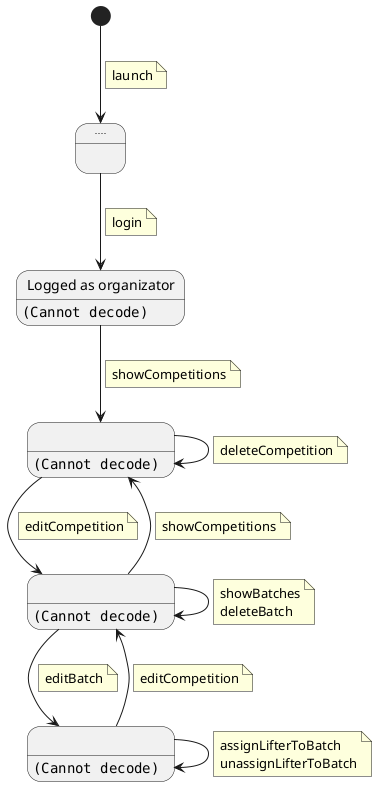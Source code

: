 @startuml

state "...." as launch
state "Logged as organizator" as login
login: <img:./images/4_organizerMain.png>

[*] --> launch
note on link
  launch
end note

launch --> login
note on link
  login
end note

state " " as showCompetitions
showCompetitions: <img:./images/4_1_showCompetitions.png>

state " " as editCompetition
editCompetition: <img:./images/4_1_1_editCompetition.png>


login --> showCompetitions
note on link
  showCompetitions
end note

showCompetitions --> showCompetitions
note on link
  deleteCompetition
end note

showCompetitions --> editCompetition
note on link
  editCompetition
end note

editCompetition --> showCompetitions
note on link
  showCompetitions
end note

editCompetition --> editCompetition
note on link
  showBatches
  deleteBatch
end note

state " " as editBatch
editBatch:  <img:./images/4_1_1_1_editBatch.png>

editCompetition --> editBatch
note on link
  editBatch
end note

editBatch --> editBatch
note on link
  assignLifterToBatch
  unassignLifterToBatch
end note

editBatch --> editCompetition
note on link
  editCompetition
end note
@enduml